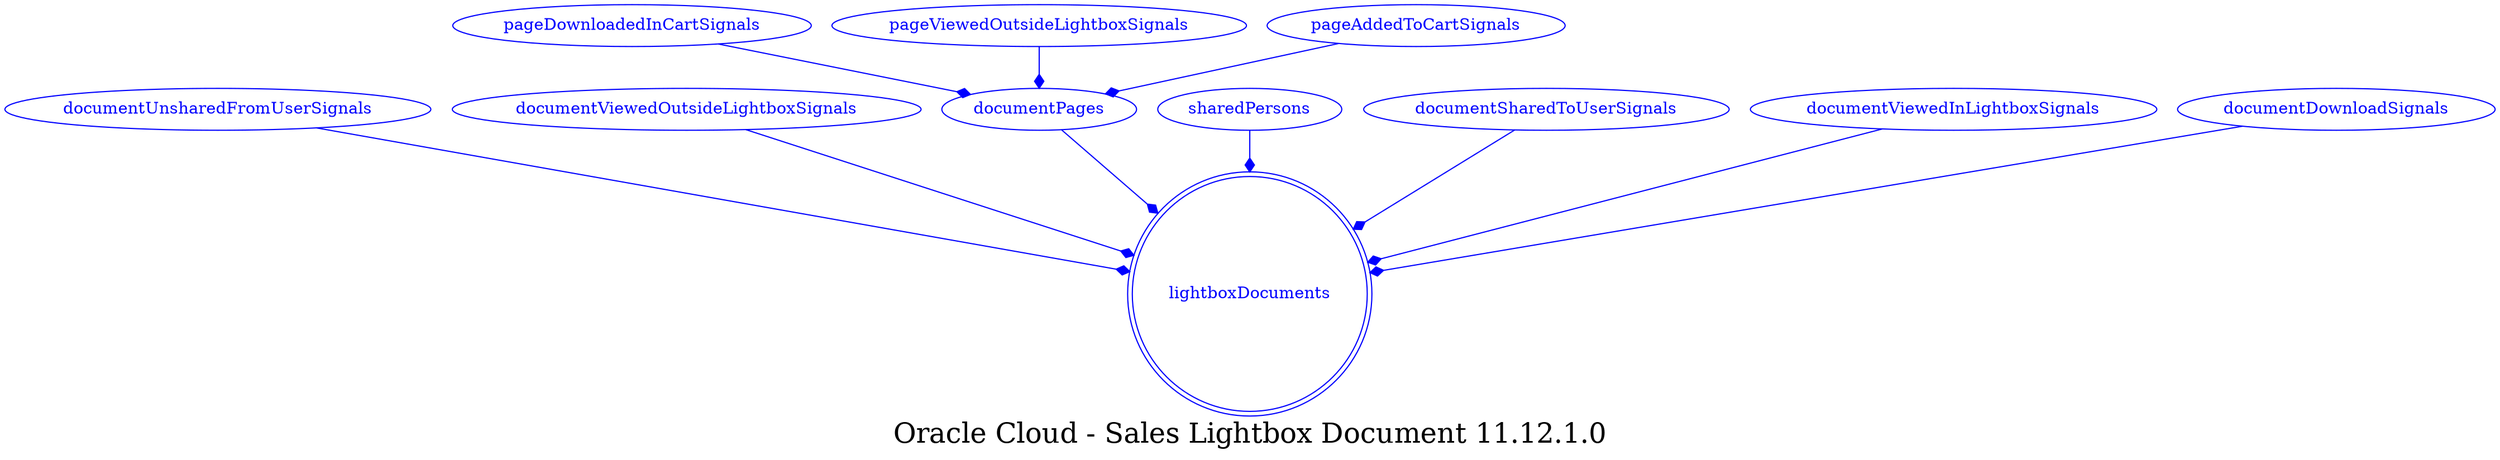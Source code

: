digraph LexiconGraph {
graph[label="Oracle Cloud - Sales Lightbox Document 11.12.1.0", fontsize=24]
splines=true
"lightboxDocuments" [color=blue, fontcolor=blue, shape=doublecircle]
"documentUnsharedFromUserSignals" -> "lightboxDocuments" [color=blue, fontcolor=blue, arrowhead=diamond, arrowtail=none]
"documentUnsharedFromUserSignals" [color=blue, fontcolor=blue, shape=ellipse]
"documentViewedOutsideLightboxSignals" -> "lightboxDocuments" [color=blue, fontcolor=blue, arrowhead=diamond, arrowtail=none]
"documentViewedOutsideLightboxSignals" [color=blue, fontcolor=blue, shape=ellipse]
"documentPages" -> "lightboxDocuments" [color=blue, fontcolor=blue, arrowhead=diamond, arrowtail=none]
"documentPages" [color=blue, fontcolor=blue, shape=ellipse]
"pageDownloadedInCartSignals" -> "documentPages" [color=blue, fontcolor=blue, arrowhead=diamond, arrowtail=none]
"pageDownloadedInCartSignals" [color=blue, fontcolor=blue, shape=ellipse]
"pageViewedOutsideLightboxSignals" -> "documentPages" [color=blue, fontcolor=blue, arrowhead=diamond, arrowtail=none]
"pageViewedOutsideLightboxSignals" [color=blue, fontcolor=blue, shape=ellipse]
"pageAddedToCartSignals" -> "documentPages" [color=blue, fontcolor=blue, arrowhead=diamond, arrowtail=none]
"pageAddedToCartSignals" [color=blue, fontcolor=blue, shape=ellipse]
"sharedPersons" -> "lightboxDocuments" [color=blue, fontcolor=blue, arrowhead=diamond, arrowtail=none]
"sharedPersons" [color=blue, fontcolor=blue, shape=ellipse]
"documentSharedToUserSignals" -> "lightboxDocuments" [color=blue, fontcolor=blue, arrowhead=diamond, arrowtail=none]
"documentSharedToUserSignals" [color=blue, fontcolor=blue, shape=ellipse]
"documentViewedInLightboxSignals" -> "lightboxDocuments" [color=blue, fontcolor=blue, arrowhead=diamond, arrowtail=none]
"documentViewedInLightboxSignals" [color=blue, fontcolor=blue, shape=ellipse]
"documentDownloadSignals" -> "lightboxDocuments" [color=blue, fontcolor=blue, arrowhead=diamond, arrowtail=none]
"documentDownloadSignals" [color=blue, fontcolor=blue, shape=ellipse]
}
